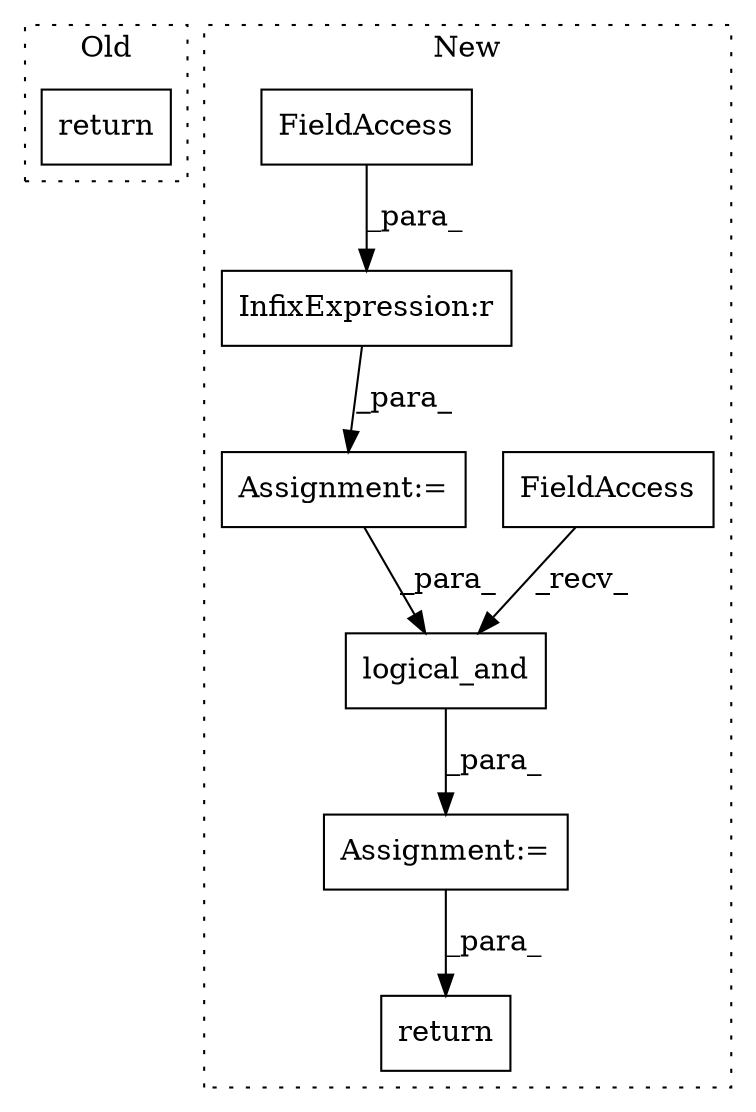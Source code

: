 digraph G {
subgraph cluster0 {
1 [label="return" a="41" s="6626" l="20" shape="box"];
label = "Old";
style="dotted";
}
subgraph cluster1 {
2 [label="logical_and" a="32" s="5992,6020" l="12,1" shape="box"];
3 [label="return" a="41" s="6033" l="7" shape="box"];
4 [label="Assignment:=" a="7" s="5947" l="1" shape="box"];
5 [label="FieldAccess" a="22" s="5986" l="5" shape="box"];
6 [label="InfixExpression:r" a="27" s="5962" l="4" shape="box"];
7 [label="FieldAccess" a="22" s="5949" l="13" shape="box"];
8 [label="Assignment:=" a="7" s="5985" l="1" shape="box"];
label = "New";
style="dotted";
}
2 -> 8 [label="_para_"];
4 -> 2 [label="_para_"];
5 -> 2 [label="_recv_"];
6 -> 4 [label="_para_"];
7 -> 6 [label="_para_"];
8 -> 3 [label="_para_"];
}